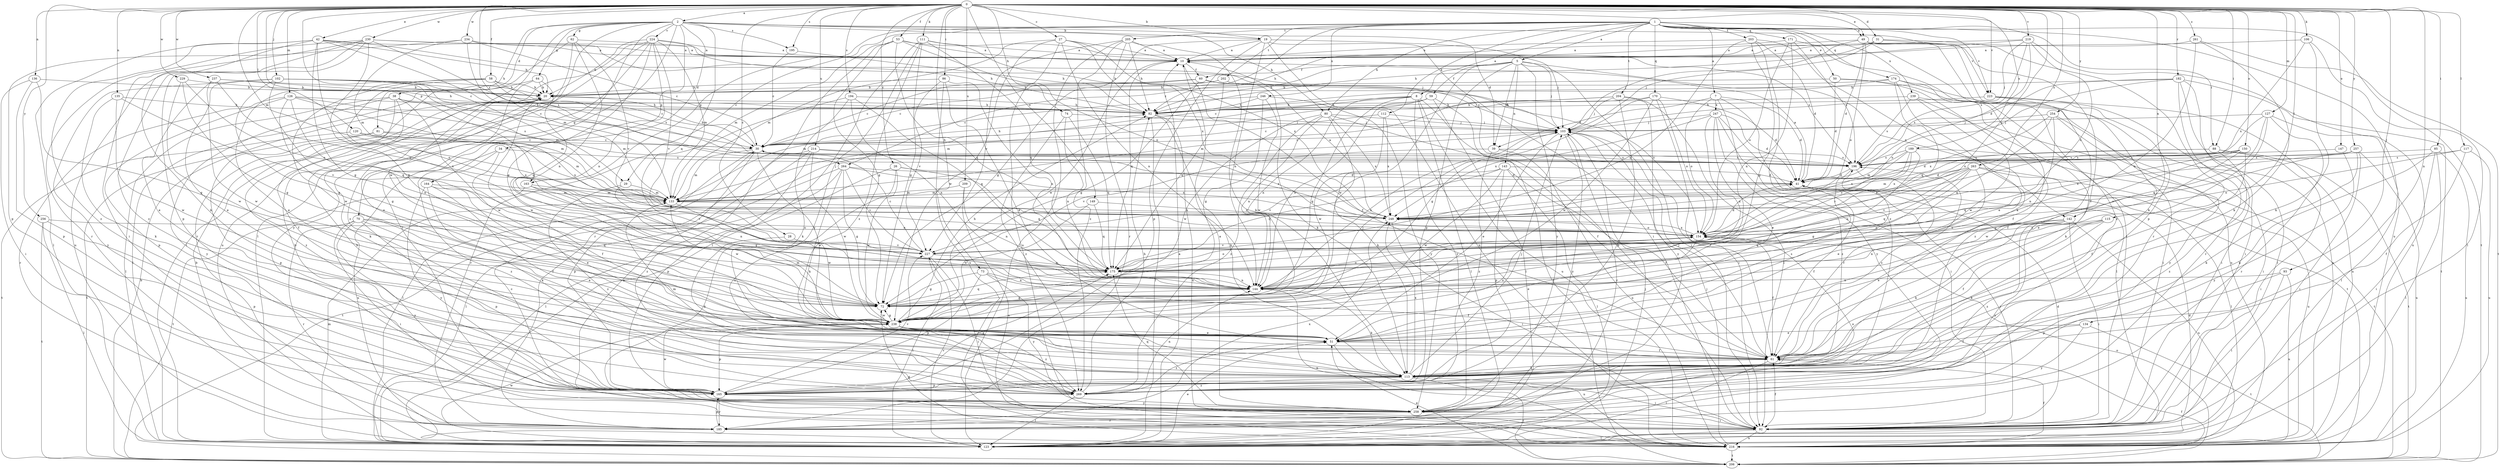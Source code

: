 strict digraph  {
0;
1;
2;
5;
7;
8;
10;
19;
20;
26;
27;
28;
29;
30;
31;
34;
38;
39;
41;
42;
49;
50;
51;
53;
58;
59;
60;
61;
62;
64;
70;
72;
73;
74;
80;
81;
82;
85;
86;
88;
92;
93;
102;
103;
106;
111;
112;
113;
115;
117;
120;
123;
126;
127;
133;
134;
135;
136;
142;
143;
144;
147;
149;
150;
154;
163;
164;
165;
170;
171;
174;
175;
182;
185;
189;
194;
195;
196;
202;
203;
204;
205;
206;
209;
214;
216;
219;
223;
224;
227;
229;
230;
234;
237;
238;
239;
246;
247;
248;
254;
256;
257;
258;
261;
263;
264;
269;
0 -> 2  [label=a];
0 -> 19  [label=b];
0 -> 26  [label=c];
0 -> 27  [label=c];
0 -> 28  [label=c];
0 -> 29  [label=c];
0 -> 31  [label=d];
0 -> 42  [label=e];
0 -> 49  [label=e];
0 -> 53  [label=f];
0 -> 58  [label=f];
0 -> 73  [label=h];
0 -> 74  [label=h];
0 -> 85  [label=i];
0 -> 86  [label=i];
0 -> 88  [label=i];
0 -> 93  [label=j];
0 -> 102  [label=j];
0 -> 106  [label=k];
0 -> 111  [label=k];
0 -> 115  [label=l];
0 -> 117  [label=l];
0 -> 120  [label=l];
0 -> 126  [label=m];
0 -> 127  [label=m];
0 -> 133  [label=m];
0 -> 134  [label=n];
0 -> 135  [label=n];
0 -> 136  [label=n];
0 -> 142  [label=n];
0 -> 147  [label=o];
0 -> 149  [label=o];
0 -> 150  [label=o];
0 -> 154  [label=o];
0 -> 163  [label=p];
0 -> 182  [label=r];
0 -> 189  [label=s];
0 -> 194  [label=s];
0 -> 195  [label=s];
0 -> 209  [label=u];
0 -> 214  [label=u];
0 -> 219  [label=v];
0 -> 223  [label=v];
0 -> 229  [label=w];
0 -> 230  [label=w];
0 -> 234  [label=w];
0 -> 237  [label=w];
0 -> 254  [label=y];
0 -> 256  [label=y];
0 -> 257  [label=y];
0 -> 261  [label=z];
0 -> 263  [label=z];
0 -> 264  [label=z];
1 -> 5  [label=a];
1 -> 7  [label=a];
1 -> 8  [label=a];
1 -> 29  [label=c];
1 -> 49  [label=e];
1 -> 50  [label=e];
1 -> 80  [label=h];
1 -> 88  [label=i];
1 -> 112  [label=k];
1 -> 163  [label=p];
1 -> 170  [label=q];
1 -> 171  [label=q];
1 -> 174  [label=q];
1 -> 202  [label=t];
1 -> 203  [label=t];
1 -> 204  [label=t];
1 -> 205  [label=t];
1 -> 206  [label=t];
1 -> 216  [label=u];
1 -> 223  [label=v];
1 -> 239  [label=x];
1 -> 246  [label=x];
1 -> 264  [label=z];
2 -> 19  [label=b];
2 -> 34  [label=d];
2 -> 38  [label=d];
2 -> 39  [label=d];
2 -> 62  [label=g];
2 -> 64  [label=g];
2 -> 70  [label=g];
2 -> 80  [label=h];
2 -> 81  [label=h];
2 -> 92  [label=i];
2 -> 123  [label=l];
2 -> 164  [label=p];
2 -> 175  [label=q];
2 -> 195  [label=s];
2 -> 223  [label=v];
2 -> 224  [label=v];
2 -> 238  [label=w];
5 -> 39  [label=d];
5 -> 59  [label=f];
5 -> 60  [label=f];
5 -> 82  [label=h];
5 -> 92  [label=i];
5 -> 103  [label=j];
5 -> 142  [label=n];
5 -> 143  [label=n];
5 -> 165  [label=p];
5 -> 238  [label=w];
5 -> 258  [label=y];
7 -> 39  [label=d];
7 -> 41  [label=d];
7 -> 123  [label=l];
7 -> 154  [label=o];
7 -> 247  [label=x];
7 -> 258  [label=y];
8 -> 72  [label=g];
8 -> 82  [label=h];
8 -> 92  [label=i];
8 -> 123  [label=l];
8 -> 133  [label=m];
8 -> 144  [label=n];
8 -> 216  [label=u];
8 -> 258  [label=y];
10 -> 60  [label=f];
10 -> 61  [label=f];
10 -> 175  [label=q];
10 -> 238  [label=w];
19 -> 10  [label=a];
19 -> 72  [label=g];
19 -> 92  [label=i];
19 -> 103  [label=j];
19 -> 144  [label=n];
19 -> 165  [label=p];
19 -> 216  [label=u];
20 -> 82  [label=h];
20 -> 113  [label=k];
20 -> 238  [label=w];
26 -> 41  [label=d];
26 -> 123  [label=l];
26 -> 175  [label=q];
26 -> 238  [label=w];
26 -> 269  [label=z];
27 -> 10  [label=a];
27 -> 82  [label=h];
27 -> 133  [label=m];
27 -> 144  [label=n];
27 -> 216  [label=u];
27 -> 238  [label=w];
27 -> 248  [label=x];
28 -> 113  [label=k];
28 -> 227  [label=v];
29 -> 72  [label=g];
29 -> 133  [label=m];
29 -> 269  [label=z];
30 -> 20  [label=b];
30 -> 51  [label=e];
30 -> 82  [label=h];
30 -> 123  [label=l];
30 -> 133  [label=m];
30 -> 165  [label=p];
30 -> 196  [label=s];
31 -> 10  [label=a];
31 -> 61  [label=f];
31 -> 82  [label=h];
31 -> 103  [label=j];
31 -> 185  [label=r];
34 -> 61  [label=f];
34 -> 196  [label=s];
34 -> 216  [label=u];
34 -> 269  [label=z];
38 -> 61  [label=f];
38 -> 82  [label=h];
38 -> 123  [label=l];
38 -> 133  [label=m];
38 -> 238  [label=w];
38 -> 258  [label=y];
38 -> 269  [label=z];
39 -> 196  [label=s];
39 -> 216  [label=u];
39 -> 227  [label=v];
39 -> 269  [label=z];
41 -> 10  [label=a];
41 -> 61  [label=f];
41 -> 92  [label=i];
41 -> 133  [label=m];
42 -> 10  [label=a];
42 -> 20  [label=b];
42 -> 72  [label=g];
42 -> 103  [label=j];
42 -> 113  [label=k];
42 -> 123  [label=l];
42 -> 133  [label=m];
42 -> 144  [label=n];
42 -> 269  [label=z];
49 -> 10  [label=a];
49 -> 41  [label=d];
49 -> 103  [label=j];
49 -> 113  [label=k];
49 -> 154  [label=o];
49 -> 165  [label=p];
49 -> 269  [label=z];
50 -> 20  [label=b];
50 -> 41  [label=d];
50 -> 216  [label=u];
50 -> 269  [label=z];
51 -> 61  [label=f];
51 -> 196  [label=s];
51 -> 216  [label=u];
51 -> 269  [label=z];
53 -> 10  [label=a];
53 -> 72  [label=g];
53 -> 133  [label=m];
53 -> 154  [label=o];
53 -> 175  [label=q];
53 -> 185  [label=r];
53 -> 196  [label=s];
58 -> 20  [label=b];
58 -> 30  [label=c];
58 -> 51  [label=e];
58 -> 154  [label=o];
58 -> 196  [label=s];
58 -> 238  [label=w];
59 -> 82  [label=h];
59 -> 123  [label=l];
59 -> 133  [label=m];
59 -> 144  [label=n];
59 -> 206  [label=t];
60 -> 20  [label=b];
60 -> 30  [label=c];
60 -> 72  [label=g];
60 -> 103  [label=j];
60 -> 113  [label=k];
61 -> 103  [label=j];
61 -> 113  [label=k];
61 -> 123  [label=l];
61 -> 196  [label=s];
62 -> 10  [label=a];
62 -> 144  [label=n];
62 -> 185  [label=r];
62 -> 227  [label=v];
62 -> 269  [label=z];
64 -> 20  [label=b];
64 -> 51  [label=e];
64 -> 123  [label=l];
64 -> 175  [label=q];
70 -> 51  [label=e];
70 -> 92  [label=i];
70 -> 154  [label=o];
70 -> 165  [label=p];
70 -> 175  [label=q];
70 -> 185  [label=r];
70 -> 258  [label=y];
72 -> 175  [label=q];
72 -> 238  [label=w];
73 -> 61  [label=f];
73 -> 72  [label=g];
73 -> 144  [label=n];
73 -> 165  [label=p];
73 -> 258  [label=y];
74 -> 103  [label=j];
74 -> 144  [label=n];
74 -> 175  [label=q];
74 -> 269  [label=z];
80 -> 61  [label=f];
80 -> 103  [label=j];
80 -> 113  [label=k];
80 -> 144  [label=n];
80 -> 238  [label=w];
80 -> 248  [label=x];
80 -> 269  [label=z];
81 -> 30  [label=c];
81 -> 165  [label=p];
81 -> 206  [label=t];
81 -> 248  [label=x];
82 -> 103  [label=j];
82 -> 113  [label=k];
82 -> 123  [label=l];
82 -> 216  [label=u];
85 -> 92  [label=i];
85 -> 113  [label=k];
85 -> 123  [label=l];
85 -> 196  [label=s];
85 -> 216  [label=u];
86 -> 20  [label=b];
86 -> 51  [label=e];
86 -> 144  [label=n];
86 -> 216  [label=u];
86 -> 227  [label=v];
88 -> 92  [label=i];
88 -> 196  [label=s];
88 -> 206  [label=t];
88 -> 248  [label=x];
88 -> 269  [label=z];
92 -> 30  [label=c];
92 -> 41  [label=d];
92 -> 61  [label=f];
92 -> 123  [label=l];
92 -> 216  [label=u];
93 -> 92  [label=i];
93 -> 144  [label=n];
93 -> 165  [label=p];
93 -> 216  [label=u];
102 -> 20  [label=b];
102 -> 30  [label=c];
102 -> 51  [label=e];
102 -> 72  [label=g];
102 -> 82  [label=h];
102 -> 133  [label=m];
102 -> 175  [label=q];
102 -> 258  [label=y];
103 -> 30  [label=c];
103 -> 51  [label=e];
103 -> 61  [label=f];
103 -> 144  [label=n];
103 -> 185  [label=r];
103 -> 258  [label=y];
106 -> 10  [label=a];
106 -> 113  [label=k];
106 -> 123  [label=l];
106 -> 248  [label=x];
111 -> 10  [label=a];
111 -> 72  [label=g];
111 -> 123  [label=l];
111 -> 175  [label=q];
111 -> 248  [label=x];
111 -> 258  [label=y];
111 -> 269  [label=z];
112 -> 30  [label=c];
112 -> 103  [label=j];
112 -> 238  [label=w];
112 -> 248  [label=x];
113 -> 92  [label=i];
113 -> 103  [label=j];
113 -> 133  [label=m];
113 -> 165  [label=p];
113 -> 206  [label=t];
113 -> 248  [label=x];
113 -> 269  [label=z];
115 -> 51  [label=e];
115 -> 61  [label=f];
115 -> 113  [label=k];
115 -> 144  [label=n];
115 -> 154  [label=o];
117 -> 61  [label=f];
117 -> 154  [label=o];
117 -> 196  [label=s];
117 -> 216  [label=u];
120 -> 30  [label=c];
120 -> 133  [label=m];
120 -> 206  [label=t];
120 -> 248  [label=x];
123 -> 10  [label=a];
123 -> 51  [label=e];
123 -> 103  [label=j];
123 -> 133  [label=m];
123 -> 227  [label=v];
123 -> 238  [label=w];
126 -> 72  [label=g];
126 -> 82  [label=h];
126 -> 133  [label=m];
126 -> 144  [label=n];
126 -> 165  [label=p];
126 -> 185  [label=r];
126 -> 196  [label=s];
127 -> 51  [label=e];
127 -> 103  [label=j];
127 -> 123  [label=l];
127 -> 175  [label=q];
127 -> 185  [label=r];
127 -> 248  [label=x];
133 -> 103  [label=j];
133 -> 238  [label=w];
133 -> 248  [label=x];
134 -> 51  [label=e];
134 -> 61  [label=f];
134 -> 206  [label=t];
134 -> 258  [label=y];
135 -> 82  [label=h];
135 -> 113  [label=k];
135 -> 227  [label=v];
135 -> 238  [label=w];
136 -> 20  [label=b];
136 -> 72  [label=g];
136 -> 92  [label=i];
136 -> 165  [label=p];
142 -> 92  [label=i];
142 -> 113  [label=k];
142 -> 154  [label=o];
142 -> 175  [label=q];
142 -> 216  [label=u];
142 -> 258  [label=y];
142 -> 269  [label=z];
143 -> 41  [label=d];
143 -> 61  [label=f];
143 -> 123  [label=l];
143 -> 165  [label=p];
143 -> 175  [label=q];
143 -> 227  [label=v];
143 -> 238  [label=w];
144 -> 72  [label=g];
144 -> 113  [label=k];
144 -> 154  [label=o];
147 -> 196  [label=s];
147 -> 258  [label=y];
149 -> 175  [label=q];
149 -> 238  [label=w];
149 -> 248  [label=x];
150 -> 41  [label=d];
150 -> 61  [label=f];
150 -> 72  [label=g];
150 -> 175  [label=q];
150 -> 196  [label=s];
150 -> 238  [label=w];
154 -> 41  [label=d];
154 -> 51  [label=e];
154 -> 61  [label=f];
154 -> 227  [label=v];
154 -> 248  [label=x];
163 -> 133  [label=m];
163 -> 144  [label=n];
163 -> 206  [label=t];
163 -> 227  [label=v];
163 -> 238  [label=w];
164 -> 51  [label=e];
164 -> 61  [label=f];
164 -> 113  [label=k];
164 -> 133  [label=m];
164 -> 258  [label=y];
165 -> 20  [label=b];
165 -> 175  [label=q];
165 -> 185  [label=r];
165 -> 227  [label=v];
165 -> 238  [label=w];
165 -> 258  [label=y];
170 -> 41  [label=d];
170 -> 72  [label=g];
170 -> 82  [label=h];
170 -> 92  [label=i];
170 -> 154  [label=o];
170 -> 238  [label=w];
171 -> 10  [label=a];
171 -> 92  [label=i];
171 -> 144  [label=n];
171 -> 154  [label=o];
171 -> 196  [label=s];
174 -> 20  [label=b];
174 -> 30  [label=c];
174 -> 51  [label=e];
174 -> 61  [label=f];
174 -> 175  [label=q];
174 -> 216  [label=u];
175 -> 144  [label=n];
175 -> 154  [label=o];
182 -> 20  [label=b];
182 -> 92  [label=i];
182 -> 123  [label=l];
182 -> 154  [label=o];
182 -> 185  [label=r];
182 -> 196  [label=s];
182 -> 206  [label=t];
185 -> 20  [label=b];
185 -> 165  [label=p];
185 -> 248  [label=x];
189 -> 133  [label=m];
189 -> 144  [label=n];
189 -> 154  [label=o];
189 -> 196  [label=s];
189 -> 206  [label=t];
189 -> 227  [label=v];
189 -> 248  [label=x];
194 -> 82  [label=h];
194 -> 113  [label=k];
194 -> 144  [label=n];
194 -> 175  [label=q];
194 -> 185  [label=r];
195 -> 30  [label=c];
195 -> 82  [label=h];
196 -> 41  [label=d];
196 -> 61  [label=f];
196 -> 72  [label=g];
202 -> 20  [label=b];
202 -> 30  [label=c];
202 -> 154  [label=o];
202 -> 175  [label=q];
203 -> 10  [label=a];
203 -> 41  [label=d];
203 -> 72  [label=g];
203 -> 113  [label=k];
203 -> 175  [label=q];
203 -> 269  [label=z];
204 -> 82  [label=h];
204 -> 92  [label=i];
204 -> 103  [label=j];
204 -> 133  [label=m];
204 -> 165  [label=p];
204 -> 258  [label=y];
205 -> 10  [label=a];
205 -> 82  [label=h];
205 -> 113  [label=k];
205 -> 123  [label=l];
205 -> 185  [label=r];
205 -> 227  [label=v];
205 -> 269  [label=z];
206 -> 20  [label=b];
206 -> 51  [label=e];
206 -> 61  [label=f];
206 -> 154  [label=o];
209 -> 133  [label=m];
209 -> 144  [label=n];
209 -> 216  [label=u];
214 -> 165  [label=p];
214 -> 196  [label=s];
214 -> 238  [label=w];
214 -> 248  [label=x];
214 -> 258  [label=y];
214 -> 269  [label=z];
216 -> 41  [label=d];
216 -> 61  [label=f];
216 -> 72  [label=g];
216 -> 103  [label=j];
216 -> 144  [label=n];
216 -> 206  [label=t];
219 -> 10  [label=a];
219 -> 41  [label=d];
219 -> 82  [label=h];
219 -> 103  [label=j];
219 -> 154  [label=o];
219 -> 196  [label=s];
219 -> 216  [label=u];
223 -> 61  [label=f];
223 -> 82  [label=h];
223 -> 92  [label=i];
223 -> 216  [label=u];
224 -> 10  [label=a];
224 -> 20  [label=b];
224 -> 72  [label=g];
224 -> 123  [label=l];
224 -> 133  [label=m];
224 -> 144  [label=n];
224 -> 196  [label=s];
224 -> 216  [label=u];
224 -> 227  [label=v];
224 -> 258  [label=y];
227 -> 30  [label=c];
227 -> 92  [label=i];
227 -> 123  [label=l];
227 -> 175  [label=q];
229 -> 20  [label=b];
229 -> 72  [label=g];
229 -> 154  [label=o];
229 -> 238  [label=w];
230 -> 10  [label=a];
230 -> 72  [label=g];
230 -> 82  [label=h];
230 -> 92  [label=i];
230 -> 165  [label=p];
230 -> 185  [label=r];
230 -> 196  [label=s];
230 -> 216  [label=u];
230 -> 269  [label=z];
234 -> 10  [label=a];
234 -> 30  [label=c];
234 -> 133  [label=m];
234 -> 165  [label=p];
234 -> 196  [label=s];
237 -> 20  [label=b];
237 -> 51  [label=e];
237 -> 82  [label=h];
237 -> 154  [label=o];
237 -> 238  [label=w];
238 -> 51  [label=e];
238 -> 61  [label=f];
238 -> 72  [label=g];
238 -> 82  [label=h];
238 -> 103  [label=j];
238 -> 133  [label=m];
238 -> 154  [label=o];
238 -> 165  [label=p];
238 -> 269  [label=z];
239 -> 82  [label=h];
239 -> 92  [label=i];
239 -> 113  [label=k];
239 -> 196  [label=s];
239 -> 238  [label=w];
246 -> 30  [label=c];
246 -> 72  [label=g];
246 -> 82  [label=h];
246 -> 238  [label=w];
246 -> 258  [label=y];
247 -> 41  [label=d];
247 -> 51  [label=e];
247 -> 92  [label=i];
247 -> 103  [label=j];
247 -> 144  [label=n];
247 -> 206  [label=t];
247 -> 248  [label=x];
247 -> 269  [label=z];
248 -> 10  [label=a];
248 -> 92  [label=i];
248 -> 154  [label=o];
254 -> 92  [label=i];
254 -> 103  [label=j];
254 -> 144  [label=n];
254 -> 175  [label=q];
254 -> 248  [label=x];
254 -> 258  [label=y];
256 -> 123  [label=l];
256 -> 154  [label=o];
256 -> 165  [label=p];
256 -> 206  [label=t];
257 -> 92  [label=i];
257 -> 113  [label=k];
257 -> 196  [label=s];
257 -> 216  [label=u];
257 -> 227  [label=v];
257 -> 248  [label=x];
258 -> 10  [label=a];
258 -> 92  [label=i];
258 -> 154  [label=o];
258 -> 175  [label=q];
258 -> 185  [label=r];
261 -> 10  [label=a];
261 -> 113  [label=k];
261 -> 144  [label=n];
261 -> 206  [label=t];
263 -> 41  [label=d];
263 -> 51  [label=e];
263 -> 123  [label=l];
263 -> 133  [label=m];
263 -> 144  [label=n];
263 -> 175  [label=q];
263 -> 216  [label=u];
263 -> 227  [label=v];
263 -> 248  [label=x];
264 -> 41  [label=d];
264 -> 72  [label=g];
264 -> 113  [label=k];
264 -> 123  [label=l];
264 -> 206  [label=t];
264 -> 227  [label=v];
264 -> 248  [label=x];
269 -> 20  [label=b];
269 -> 82  [label=h];
269 -> 123  [label=l];
269 -> 144  [label=n];
}
